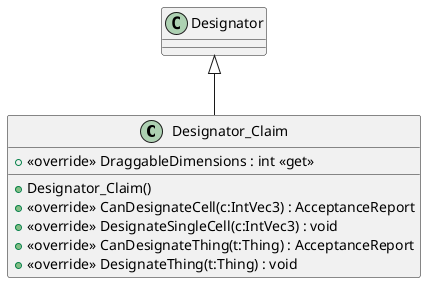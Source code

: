 @startuml
class Designator_Claim {
    + <<override>> DraggableDimensions : int <<get>>
    + Designator_Claim()
    + <<override>> CanDesignateCell(c:IntVec3) : AcceptanceReport
    + <<override>> DesignateSingleCell(c:IntVec3) : void
    + <<override>> CanDesignateThing(t:Thing) : AcceptanceReport
    + <<override>> DesignateThing(t:Thing) : void
}
Designator <|-- Designator_Claim
@enduml

